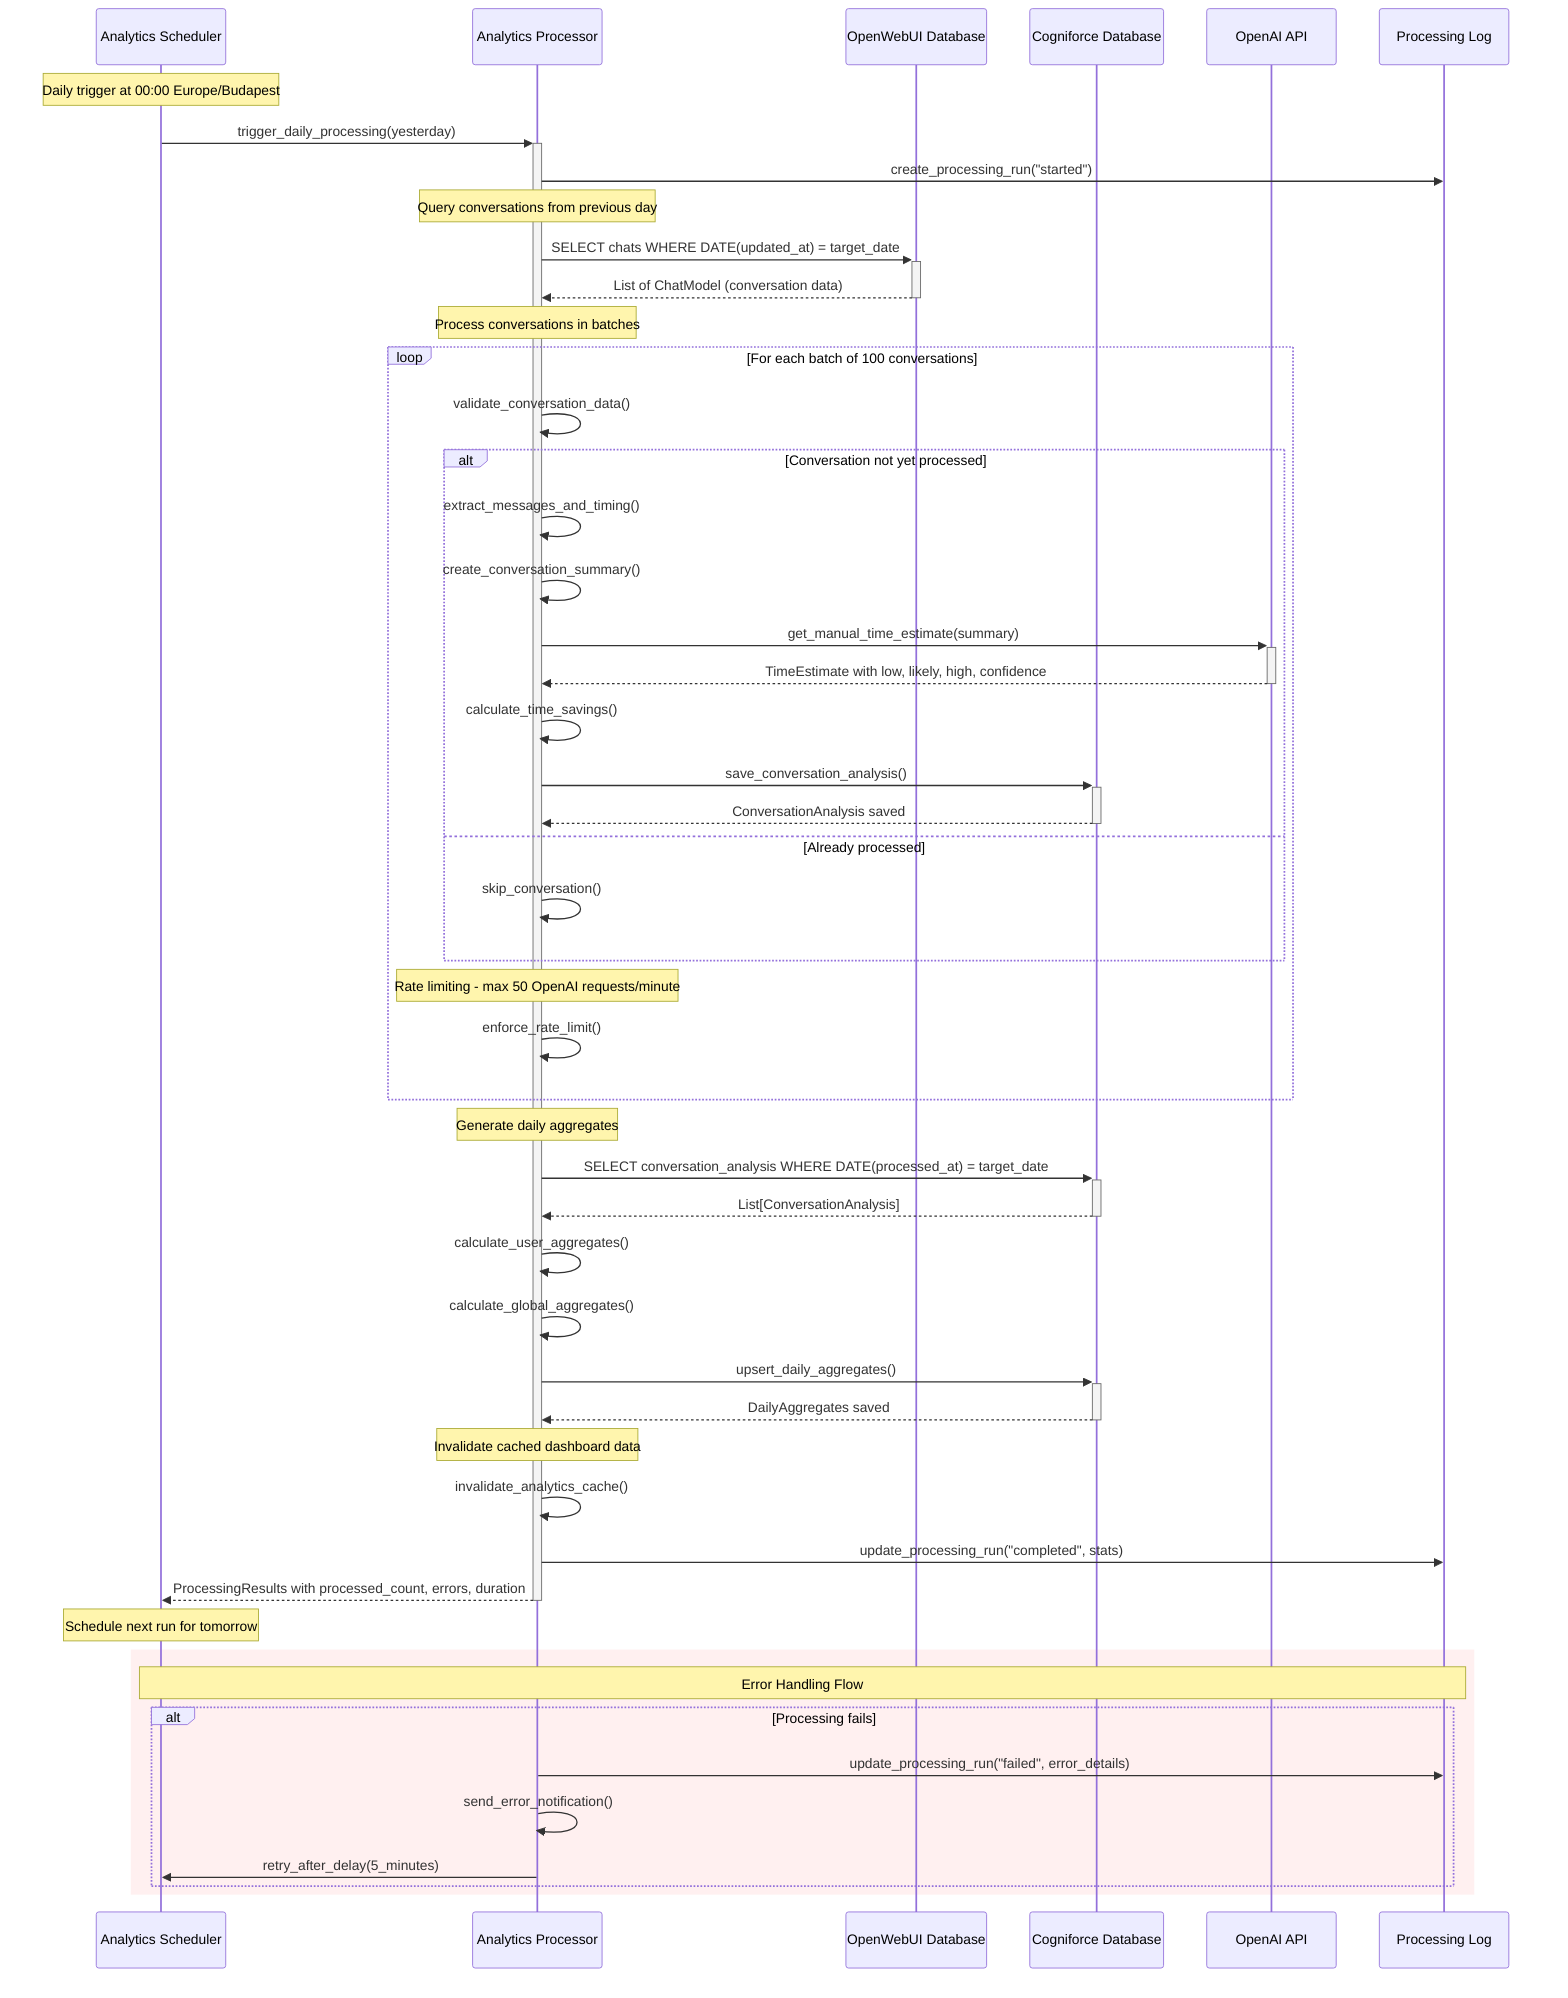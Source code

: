 sequenceDiagram
    participant S as Analytics Scheduler
    participant P as Analytics Processor
    participant ODB as OpenWebUI Database
    participant CF as Cogniforce Database
    participant OAI as OpenAI API
    participant LOG as Processing Log

    Note over S: Daily trigger at 00:00 Europe/Budapest

    S->>+P: trigger_daily_processing(yesterday)
    P->>LOG: create_processing_run("started")

    Note over P: Query conversations from previous day
    P->>+ODB: SELECT chats WHERE DATE(updated_at) = target_date
    ODB-->>-P: List of ChatModel (conversation data)

    Note over P: Process conversations in batches
    loop For each batch of 100 conversations
        P->>P: validate_conversation_data()

        alt Conversation not yet processed
            P->>P: extract_messages_and_timing()
            P->>P: create_conversation_summary()
            P->>+OAI: get_manual_time_estimate(summary)
            OAI-->>-P: TimeEstimate with low, likely, high, confidence
            P->>P: calculate_time_savings()
            P->>+CF: save_conversation_analysis()
            CF-->>-P: ConversationAnalysis saved
        else Already processed
            P->>P: skip_conversation()
        end

        Note over P: Rate limiting - max 50 OpenAI requests/minute
        P->>P: enforce_rate_limit()
    end

    Note over P: Generate daily aggregates
    P->>+CF: SELECT conversation_analysis WHERE DATE(processed_at) = target_date
    CF-->>-P: List[ConversationAnalysis]

    P->>P: calculate_user_aggregates()
    P->>P: calculate_global_aggregates()

    P->>+CF: upsert_daily_aggregates()
    CF-->>-P: DailyAggregates saved

    Note over P: Invalidate cached dashboard data
    P->>P: invalidate_analytics_cache()

    P->>LOG: update_processing_run("completed", stats)
    P-->>-S: ProcessingResults with processed_count, errors, duration

    Note over S: Schedule next run for tomorrow

    rect rgb(255, 240, 240)
        Note over S,LOG: Error Handling Flow
        alt Processing fails
            P->>LOG: update_processing_run("failed", error_details)
            P->>P: send_error_notification()
            P->>S: retry_after_delay(5_minutes)
        end
    end